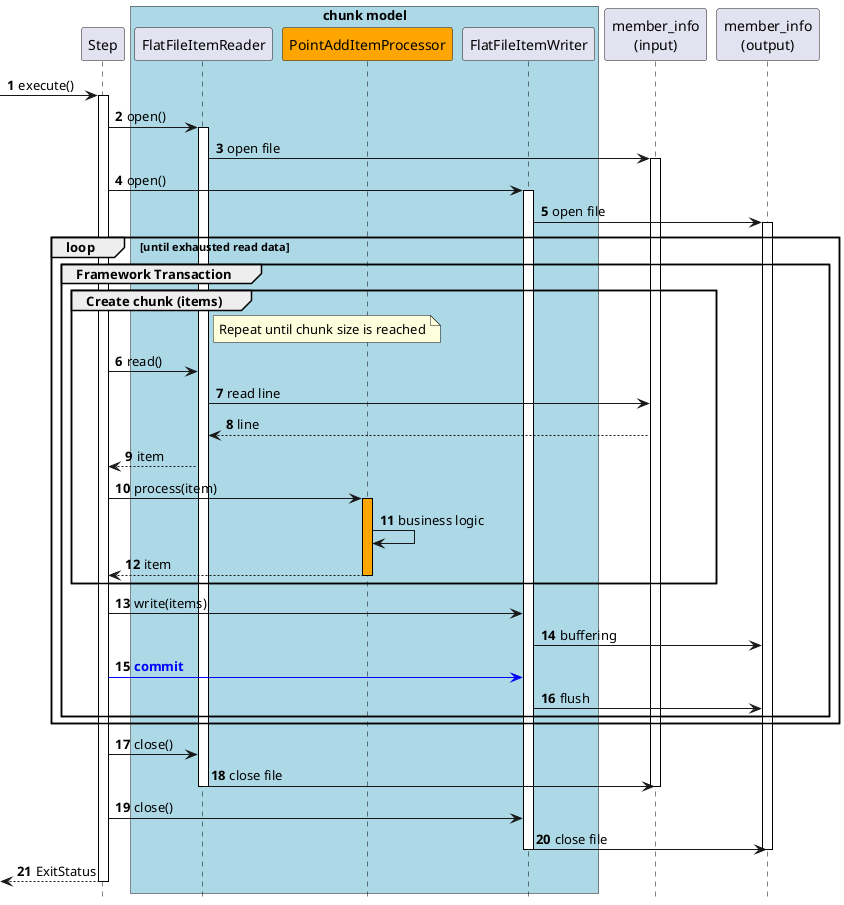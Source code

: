 @startuml

hide footbox
autonumber

participant Step
box "chunk model" #lightblue
participant FlatFileItemReader
participant PointAddItemProcessor #Orange
participant FlatFileItemWriter
end box
participant "member_info\n(input)" as infile
participant "member_info\n(output)" as outfile

[->Step : execute()
activate Step
Step -> FlatFileItemReader : open()
activate FlatFileItemReader
FlatFileItemReader -> infile : open file
activate infile
Step -> FlatFileItemWriter : open()
activate FlatFileItemWriter
FlatFileItemWriter -> outfile : open file
activate outfile
loop until exhausted read data
    group Framework Transaction
        group Create chunk (items)
            note right of FlatFileItemReader: Repeat until chunk size is reached
            Step -> FlatFileItemReader : read()
            FlatFileItemReader -> infile : read line
            infile --> FlatFileItemReader : line
            FlatFileItemReader --> Step : item
            Step -> PointAddItemProcessor : process(item)
            activate PointAddItemProcessor #Orange
            PointAddItemProcessor -> PointAddItemProcessor : business logic
            PointAddItemProcessor --> Step : item
            deactivate PointAddItemProcessor
        end
        Step -> FlatFileItemWriter : write(items)
        FlatFileItemWriter -> outfile : buffering
        Step [#blue]-> FlatFileItemWriter : <font color="blue"><b>commit</b></font>
        FlatFileItemWriter -> outfile : flush
    end
end
Step -> FlatFileItemReader : close()
FlatFileItemReader -> infile : close file
deactivate FlatFileItemReader
deactivate infile
Step -> FlatFileItemWriter : close()
FlatFileItemWriter -> outfile : close file
deactivate FlatFileItemWriter
deactivate outfile
Step-->[ : ExitStatus
deactivate Step

'Set styles such as format and color of each figure
skinparam Note {
  BackgroundColor #b7fab1
  BorderColor black
}

skinparam Class {
  BorderColor black
  ArrowColor black
}

skinparam Sequence {
  BorderColor black
  ActorBorderColor black
  ArrowColor black
  LifeLineBorderColor black
  BoxLineColor black
  ParticipantBorderColor black
}

skinparam componentStyle uml2

skinparam Component {
  BorderColor black
  ArrowColor black
}

skinparam Interface {
  BorderColor black
  ArrowColor black
}

@enduml
